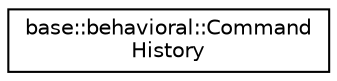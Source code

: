 digraph "クラス階層図"
{
 // LATEX_PDF_SIZE
  edge [fontname="Helvetica",fontsize="10",labelfontname="Helvetica",labelfontsize="10"];
  node [fontname="Helvetica",fontsize="10",shape=record];
  rankdir="LR";
  Node0 [label="base::behavioral::Command\lHistory",height=0.2,width=0.4,color="black", fillcolor="white", style="filled",URL="$classbase_1_1behavioral_1_1_command_history.html",tooltip=" "];
}
